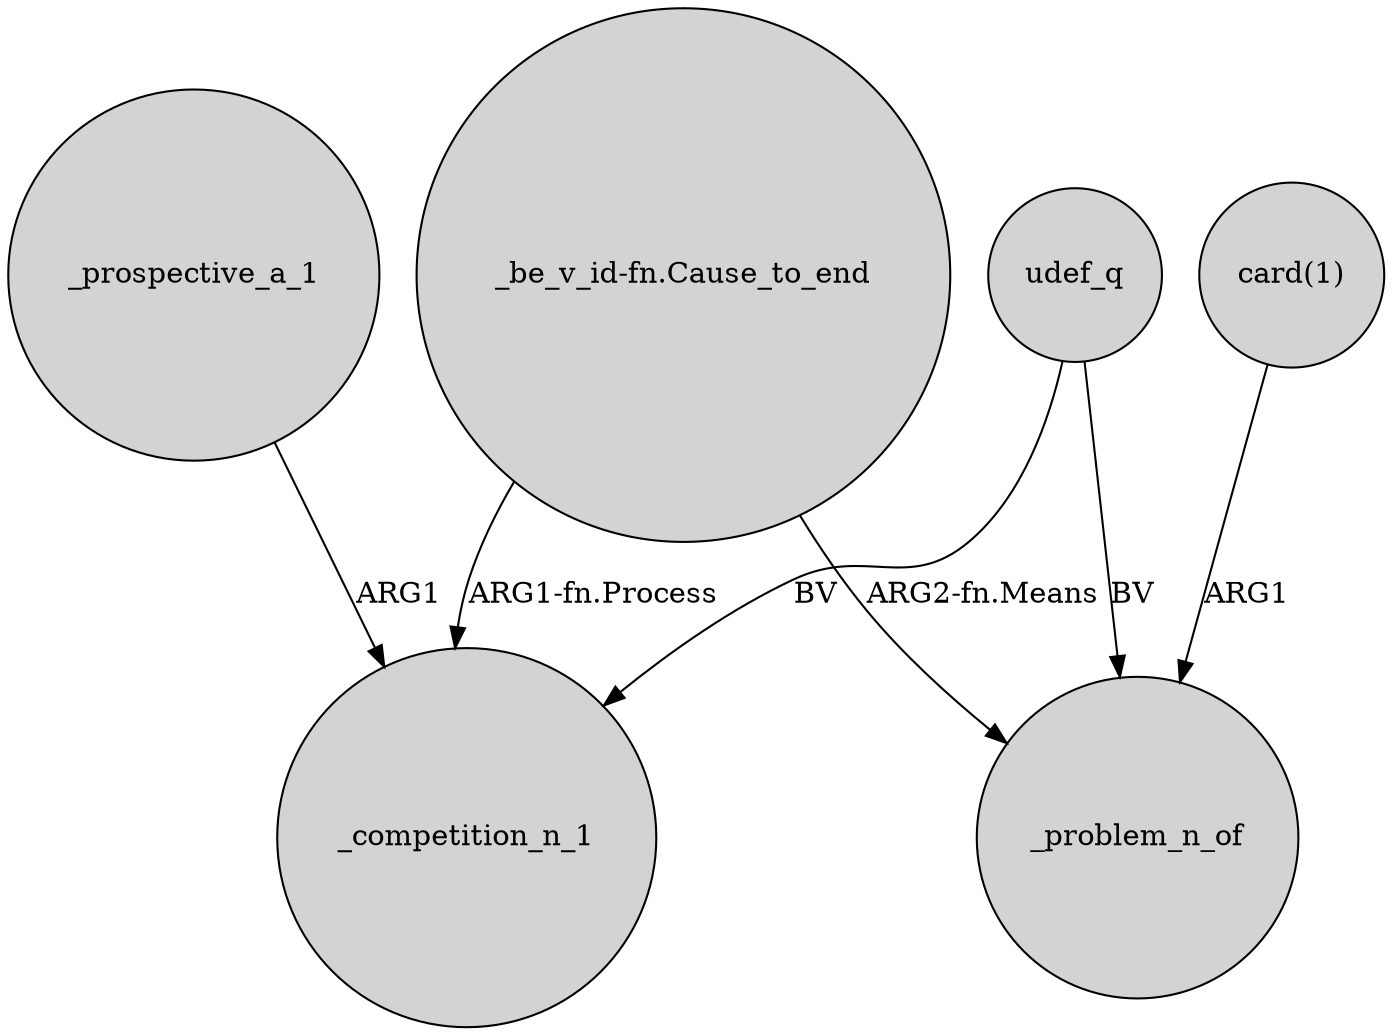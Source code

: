 digraph {
	node [shape=circle style=filled]
	"_be_v_id-fn.Cause_to_end" -> _problem_n_of [label="ARG2-fn.Means"]
	_prospective_a_1 -> _competition_n_1 [label=ARG1]
	udef_q -> _competition_n_1 [label=BV]
	udef_q -> _problem_n_of [label=BV]
	"_be_v_id-fn.Cause_to_end" -> _competition_n_1 [label="ARG1-fn.Process"]
	"card(1)" -> _problem_n_of [label=ARG1]
}
